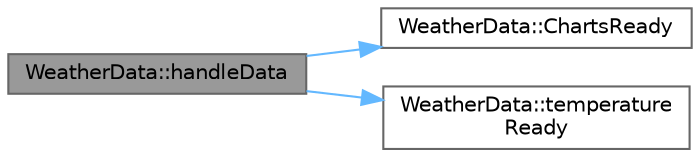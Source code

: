 digraph "WeatherData::handleData"
{
 // LATEX_PDF_SIZE
  bgcolor="transparent";
  edge [fontname=Helvetica,fontsize=10,labelfontname=Helvetica,labelfontsize=10];
  node [fontname=Helvetica,fontsize=10,shape=box,height=0.2,width=0.4];
  rankdir="LR";
  Node1 [id="Node000001",label="WeatherData::handleData",height=0.2,width=0.4,color="gray40", fillcolor="grey60", style="filled", fontcolor="black",tooltip="Funkcja obsługująca pobierane dane."];
  Node1 -> Node2 [id="edge1_Node000001_Node000002",color="steelblue1",style="solid",tooltip=" "];
  Node2 [id="Node000002",label="WeatherData::ChartsReady",height=0.2,width=0.4,color="grey40", fillcolor="white", style="filled",URL="$class_weather_data.html#aacbedde751f676c06d4364e2b592179b",tooltip="Sygnał przekazujący dane do aktualizacji wykresów."];
  Node1 -> Node3 [id="edge2_Node000001_Node000003",color="steelblue1",style="solid",tooltip=" "];
  Node3 [id="Node000003",label="WeatherData::temperature\lReady",height=0.2,width=0.4,color="grey40", fillcolor="white", style="filled",URL="$class_weather_data.html#a9d6d4bf84db9819bdf0da904511cf702",tooltip="Sygnał przekazujący aktualną temperaturę."];
}
